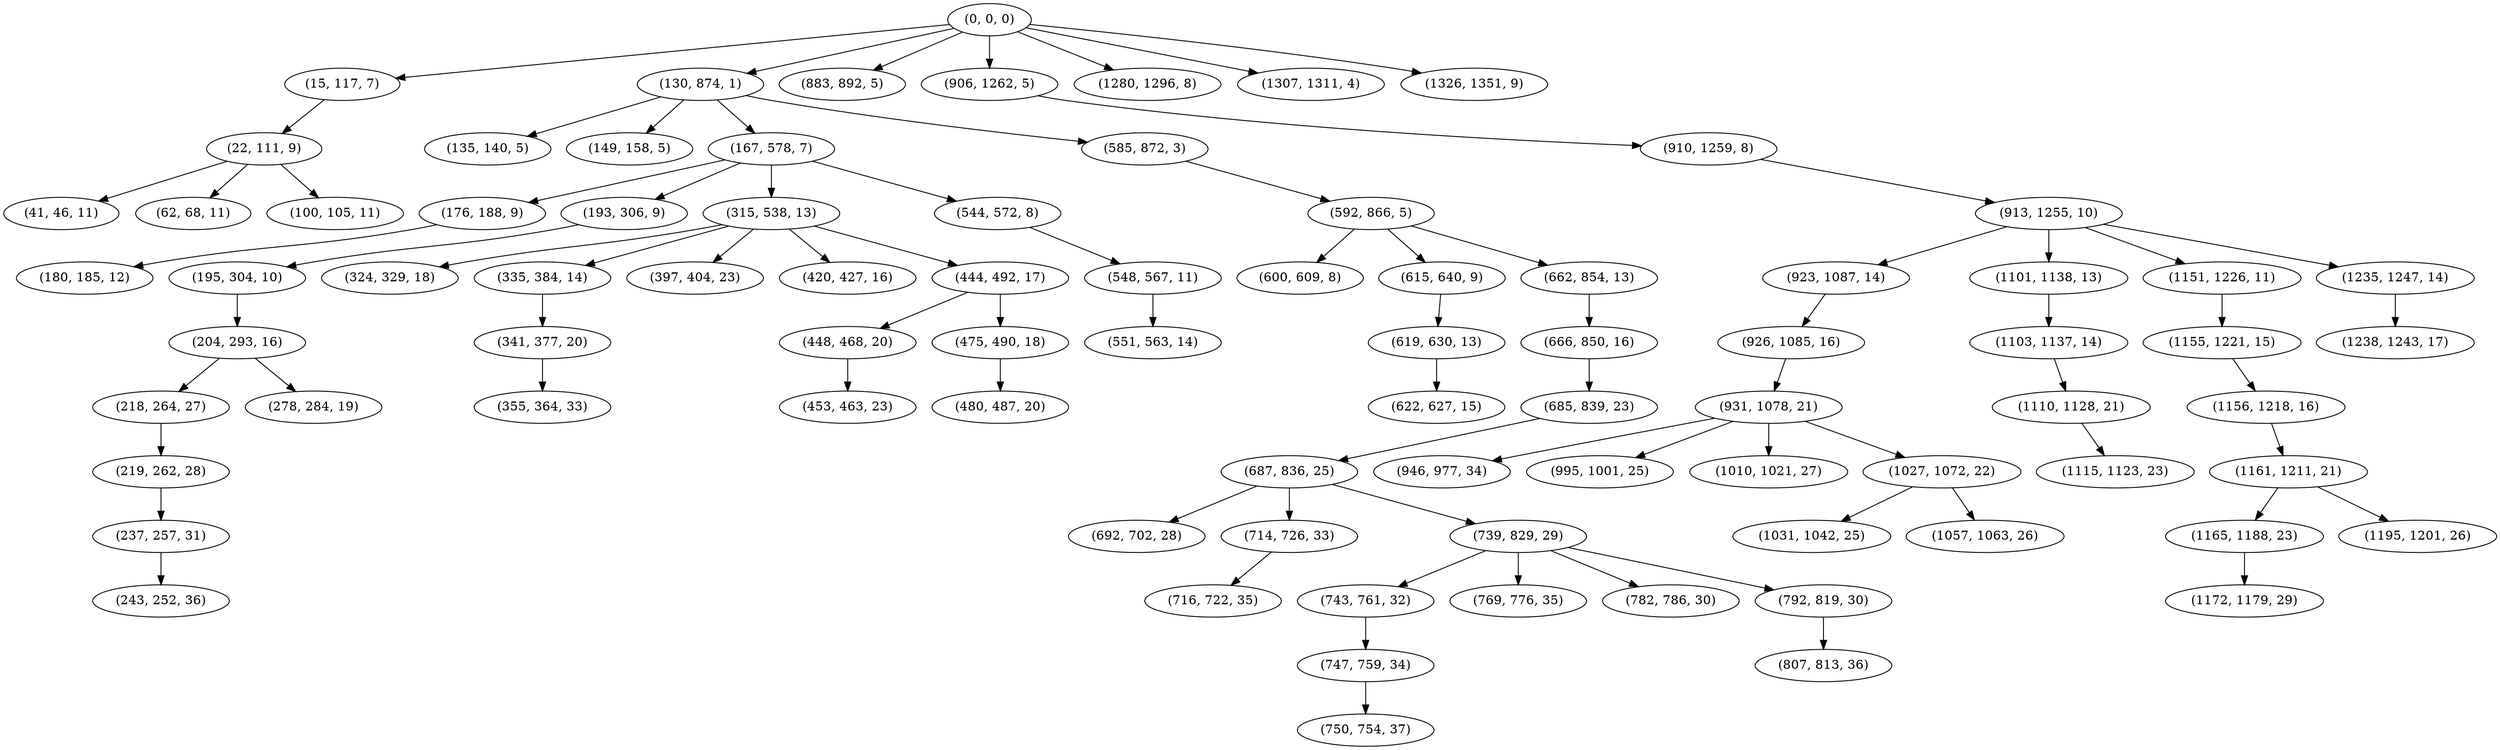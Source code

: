 digraph tree {
    "(0, 0, 0)";
    "(15, 117, 7)";
    "(22, 111, 9)";
    "(41, 46, 11)";
    "(62, 68, 11)";
    "(100, 105, 11)";
    "(130, 874, 1)";
    "(135, 140, 5)";
    "(149, 158, 5)";
    "(167, 578, 7)";
    "(176, 188, 9)";
    "(180, 185, 12)";
    "(193, 306, 9)";
    "(195, 304, 10)";
    "(204, 293, 16)";
    "(218, 264, 27)";
    "(219, 262, 28)";
    "(237, 257, 31)";
    "(243, 252, 36)";
    "(278, 284, 19)";
    "(315, 538, 13)";
    "(324, 329, 18)";
    "(335, 384, 14)";
    "(341, 377, 20)";
    "(355, 364, 33)";
    "(397, 404, 23)";
    "(420, 427, 16)";
    "(444, 492, 17)";
    "(448, 468, 20)";
    "(453, 463, 23)";
    "(475, 490, 18)";
    "(480, 487, 20)";
    "(544, 572, 8)";
    "(548, 567, 11)";
    "(551, 563, 14)";
    "(585, 872, 3)";
    "(592, 866, 5)";
    "(600, 609, 8)";
    "(615, 640, 9)";
    "(619, 630, 13)";
    "(622, 627, 15)";
    "(662, 854, 13)";
    "(666, 850, 16)";
    "(685, 839, 23)";
    "(687, 836, 25)";
    "(692, 702, 28)";
    "(714, 726, 33)";
    "(716, 722, 35)";
    "(739, 829, 29)";
    "(743, 761, 32)";
    "(747, 759, 34)";
    "(750, 754, 37)";
    "(769, 776, 35)";
    "(782, 786, 30)";
    "(792, 819, 30)";
    "(807, 813, 36)";
    "(883, 892, 5)";
    "(906, 1262, 5)";
    "(910, 1259, 8)";
    "(913, 1255, 10)";
    "(923, 1087, 14)";
    "(926, 1085, 16)";
    "(931, 1078, 21)";
    "(946, 977, 34)";
    "(995, 1001, 25)";
    "(1010, 1021, 27)";
    "(1027, 1072, 22)";
    "(1031, 1042, 25)";
    "(1057, 1063, 26)";
    "(1101, 1138, 13)";
    "(1103, 1137, 14)";
    "(1110, 1128, 21)";
    "(1115, 1123, 23)";
    "(1151, 1226, 11)";
    "(1155, 1221, 15)";
    "(1156, 1218, 16)";
    "(1161, 1211, 21)";
    "(1165, 1188, 23)";
    "(1172, 1179, 29)";
    "(1195, 1201, 26)";
    "(1235, 1247, 14)";
    "(1238, 1243, 17)";
    "(1280, 1296, 8)";
    "(1307, 1311, 4)";
    "(1326, 1351, 9)";
    "(0, 0, 0)" -> "(15, 117, 7)";
    "(0, 0, 0)" -> "(130, 874, 1)";
    "(0, 0, 0)" -> "(883, 892, 5)";
    "(0, 0, 0)" -> "(906, 1262, 5)";
    "(0, 0, 0)" -> "(1280, 1296, 8)";
    "(0, 0, 0)" -> "(1307, 1311, 4)";
    "(0, 0, 0)" -> "(1326, 1351, 9)";
    "(15, 117, 7)" -> "(22, 111, 9)";
    "(22, 111, 9)" -> "(41, 46, 11)";
    "(22, 111, 9)" -> "(62, 68, 11)";
    "(22, 111, 9)" -> "(100, 105, 11)";
    "(130, 874, 1)" -> "(135, 140, 5)";
    "(130, 874, 1)" -> "(149, 158, 5)";
    "(130, 874, 1)" -> "(167, 578, 7)";
    "(130, 874, 1)" -> "(585, 872, 3)";
    "(167, 578, 7)" -> "(176, 188, 9)";
    "(167, 578, 7)" -> "(193, 306, 9)";
    "(167, 578, 7)" -> "(315, 538, 13)";
    "(167, 578, 7)" -> "(544, 572, 8)";
    "(176, 188, 9)" -> "(180, 185, 12)";
    "(193, 306, 9)" -> "(195, 304, 10)";
    "(195, 304, 10)" -> "(204, 293, 16)";
    "(204, 293, 16)" -> "(218, 264, 27)";
    "(204, 293, 16)" -> "(278, 284, 19)";
    "(218, 264, 27)" -> "(219, 262, 28)";
    "(219, 262, 28)" -> "(237, 257, 31)";
    "(237, 257, 31)" -> "(243, 252, 36)";
    "(315, 538, 13)" -> "(324, 329, 18)";
    "(315, 538, 13)" -> "(335, 384, 14)";
    "(315, 538, 13)" -> "(397, 404, 23)";
    "(315, 538, 13)" -> "(420, 427, 16)";
    "(315, 538, 13)" -> "(444, 492, 17)";
    "(335, 384, 14)" -> "(341, 377, 20)";
    "(341, 377, 20)" -> "(355, 364, 33)";
    "(444, 492, 17)" -> "(448, 468, 20)";
    "(444, 492, 17)" -> "(475, 490, 18)";
    "(448, 468, 20)" -> "(453, 463, 23)";
    "(475, 490, 18)" -> "(480, 487, 20)";
    "(544, 572, 8)" -> "(548, 567, 11)";
    "(548, 567, 11)" -> "(551, 563, 14)";
    "(585, 872, 3)" -> "(592, 866, 5)";
    "(592, 866, 5)" -> "(600, 609, 8)";
    "(592, 866, 5)" -> "(615, 640, 9)";
    "(592, 866, 5)" -> "(662, 854, 13)";
    "(615, 640, 9)" -> "(619, 630, 13)";
    "(619, 630, 13)" -> "(622, 627, 15)";
    "(662, 854, 13)" -> "(666, 850, 16)";
    "(666, 850, 16)" -> "(685, 839, 23)";
    "(685, 839, 23)" -> "(687, 836, 25)";
    "(687, 836, 25)" -> "(692, 702, 28)";
    "(687, 836, 25)" -> "(714, 726, 33)";
    "(687, 836, 25)" -> "(739, 829, 29)";
    "(714, 726, 33)" -> "(716, 722, 35)";
    "(739, 829, 29)" -> "(743, 761, 32)";
    "(739, 829, 29)" -> "(769, 776, 35)";
    "(739, 829, 29)" -> "(782, 786, 30)";
    "(739, 829, 29)" -> "(792, 819, 30)";
    "(743, 761, 32)" -> "(747, 759, 34)";
    "(747, 759, 34)" -> "(750, 754, 37)";
    "(792, 819, 30)" -> "(807, 813, 36)";
    "(906, 1262, 5)" -> "(910, 1259, 8)";
    "(910, 1259, 8)" -> "(913, 1255, 10)";
    "(913, 1255, 10)" -> "(923, 1087, 14)";
    "(913, 1255, 10)" -> "(1101, 1138, 13)";
    "(913, 1255, 10)" -> "(1151, 1226, 11)";
    "(913, 1255, 10)" -> "(1235, 1247, 14)";
    "(923, 1087, 14)" -> "(926, 1085, 16)";
    "(926, 1085, 16)" -> "(931, 1078, 21)";
    "(931, 1078, 21)" -> "(946, 977, 34)";
    "(931, 1078, 21)" -> "(995, 1001, 25)";
    "(931, 1078, 21)" -> "(1010, 1021, 27)";
    "(931, 1078, 21)" -> "(1027, 1072, 22)";
    "(1027, 1072, 22)" -> "(1031, 1042, 25)";
    "(1027, 1072, 22)" -> "(1057, 1063, 26)";
    "(1101, 1138, 13)" -> "(1103, 1137, 14)";
    "(1103, 1137, 14)" -> "(1110, 1128, 21)";
    "(1110, 1128, 21)" -> "(1115, 1123, 23)";
    "(1151, 1226, 11)" -> "(1155, 1221, 15)";
    "(1155, 1221, 15)" -> "(1156, 1218, 16)";
    "(1156, 1218, 16)" -> "(1161, 1211, 21)";
    "(1161, 1211, 21)" -> "(1165, 1188, 23)";
    "(1161, 1211, 21)" -> "(1195, 1201, 26)";
    "(1165, 1188, 23)" -> "(1172, 1179, 29)";
    "(1235, 1247, 14)" -> "(1238, 1243, 17)";
}
